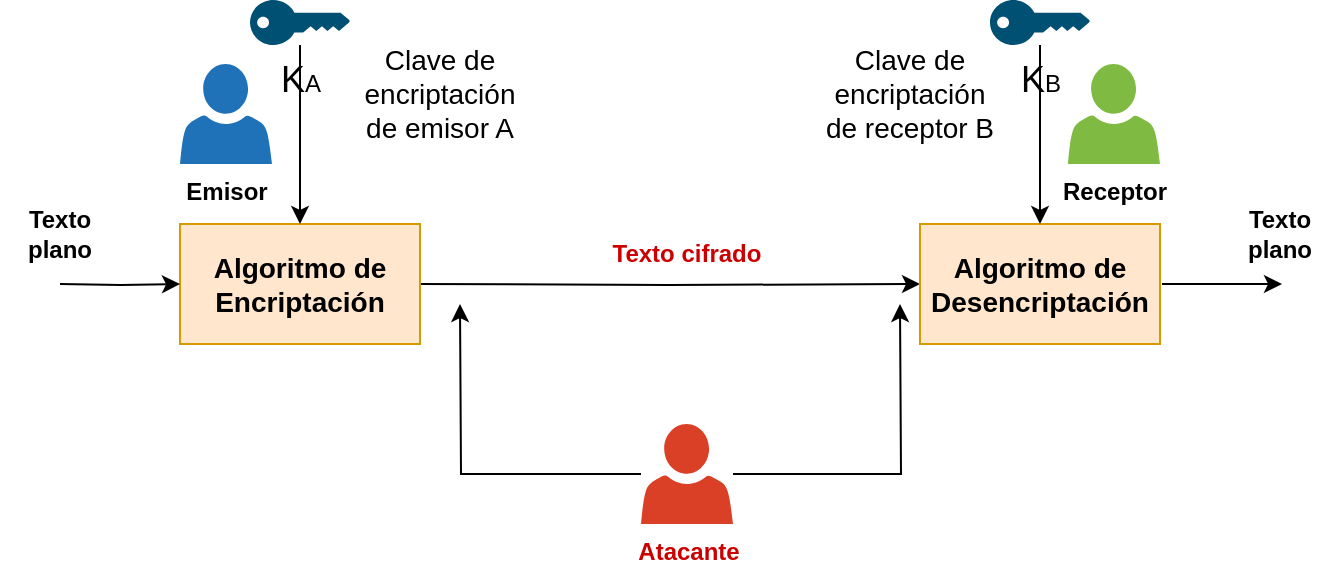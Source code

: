 <mxfile version="22.0.4" type="device">
  <diagram name="Página-1" id="H1gAe4TEgG37sk8PaRr4">
    <mxGraphModel dx="1434" dy="728" grid="1" gridSize="10" guides="1" tooltips="1" connect="1" arrows="1" fold="1" page="1" pageScale="1" pageWidth="1169" pageHeight="827" math="0" shadow="0">
      <root>
        <mxCell id="0" />
        <mxCell id="1" parent="0" />
        <mxCell id="3jQ3pkgaZVPvUWSegzT8-1" value="&lt;b&gt;Emisor&lt;/b&gt;" style="sketch=0;pointerEvents=1;shadow=0;dashed=0;html=1;strokeColor=none;labelPosition=center;verticalLabelPosition=bottom;verticalAlign=top;outlineConnect=0;align=center;shape=mxgraph.office.users.user;fillColor=#2072B8;" vertex="1" parent="1">
          <mxGeometry x="190" y="160" width="46" height="50" as="geometry" />
        </mxCell>
        <mxCell id="3jQ3pkgaZVPvUWSegzT8-2" value="&lt;b&gt;Receptor&lt;/b&gt;" style="sketch=0;pointerEvents=1;shadow=0;dashed=0;html=1;strokeColor=none;labelPosition=center;verticalLabelPosition=bottom;verticalAlign=top;outlineConnect=0;align=center;shape=mxgraph.office.users.user;fillColor=#7FBA42;" vertex="1" parent="1">
          <mxGeometry x="633.94" y="160" width="46.063" height="50.0" as="geometry" />
        </mxCell>
        <mxCell id="3jQ3pkgaZVPvUWSegzT8-31" value="" style="edgeStyle=orthogonalEdgeStyle;rounded=0;orthogonalLoop=1;jettySize=auto;html=1;" edge="1" parent="1" source="3jQ3pkgaZVPvUWSegzT8-7">
          <mxGeometry relative="1" as="geometry">
            <mxPoint x="550" y="280" as="targetPoint" />
          </mxGeometry>
        </mxCell>
        <mxCell id="3jQ3pkgaZVPvUWSegzT8-32" value="" style="edgeStyle=orthogonalEdgeStyle;rounded=0;orthogonalLoop=1;jettySize=auto;html=1;" edge="1" parent="1" source="3jQ3pkgaZVPvUWSegzT8-7">
          <mxGeometry relative="1" as="geometry">
            <mxPoint x="330" y="280" as="targetPoint" />
          </mxGeometry>
        </mxCell>
        <mxCell id="3jQ3pkgaZVPvUWSegzT8-7" value="&lt;b&gt;&lt;font color=&quot;#cc0000&quot;&gt;Atacante&lt;/font&gt;&lt;/b&gt;" style="sketch=0;pointerEvents=1;shadow=0;dashed=0;html=1;strokeColor=none;labelPosition=center;verticalLabelPosition=bottom;verticalAlign=top;outlineConnect=0;align=center;shape=mxgraph.office.users.user;fillColor=#DA4026;" vertex="1" parent="1">
          <mxGeometry x="420.5" y="340" width="46" height="50" as="geometry" />
        </mxCell>
        <mxCell id="3jQ3pkgaZVPvUWSegzT8-22" value="" style="edgeStyle=orthogonalEdgeStyle;rounded=0;orthogonalLoop=1;jettySize=auto;html=1;entryX=0;entryY=0.5;entryDx=0;entryDy=0;" edge="1" parent="1" target="3jQ3pkgaZVPvUWSegzT8-10">
          <mxGeometry relative="1" as="geometry">
            <mxPoint x="308" y="270" as="sourcePoint" />
            <mxPoint x="408" y="270" as="targetPoint" />
          </mxGeometry>
        </mxCell>
        <mxCell id="3jQ3pkgaZVPvUWSegzT8-9" value="&lt;b&gt;&lt;font style=&quot;font-size: 14px;&quot;&gt;Algoritmo de Encriptación&lt;/font&gt;&lt;/b&gt;" style="rounded=0;whiteSpace=wrap;html=1;fillColor=#ffe6cc;strokeColor=#d79b00;" vertex="1" parent="1">
          <mxGeometry x="190" y="240" width="120" height="60" as="geometry" />
        </mxCell>
        <mxCell id="3jQ3pkgaZVPvUWSegzT8-10" value="&lt;b&gt;&lt;font style=&quot;font-size: 14px;&quot;&gt;Algoritmo de Desencriptación&lt;/font&gt;&lt;/b&gt;" style="rounded=0;whiteSpace=wrap;html=1;fillColor=#ffe6cc;strokeColor=#d79b00;" vertex="1" parent="1">
          <mxGeometry x="560" y="240" width="120" height="60" as="geometry" />
        </mxCell>
        <mxCell id="3jQ3pkgaZVPvUWSegzT8-17" value="" style="edgeStyle=orthogonalEdgeStyle;rounded=0;orthogonalLoop=1;jettySize=auto;html=1;" edge="1" parent="1" target="3jQ3pkgaZVPvUWSegzT8-9">
          <mxGeometry relative="1" as="geometry">
            <mxPoint x="130" y="270" as="sourcePoint" />
          </mxGeometry>
        </mxCell>
        <mxCell id="3jQ3pkgaZVPvUWSegzT8-18" value="&lt;b&gt;Texto plano&lt;/b&gt;" style="text;strokeColor=none;align=center;fillColor=none;html=1;verticalAlign=middle;whiteSpace=wrap;rounded=0;" vertex="1" parent="1">
          <mxGeometry x="100" y="230" width="60" height="30" as="geometry" />
        </mxCell>
        <mxCell id="3jQ3pkgaZVPvUWSegzT8-24" value="&lt;font color=&quot;#cc0000&quot;&gt;&lt;b&gt;Texto cifrado&lt;/b&gt;&lt;/font&gt;" style="text;strokeColor=none;align=center;fillColor=none;html=1;verticalAlign=middle;whiteSpace=wrap;rounded=0;" vertex="1" parent="1">
          <mxGeometry x="400" y="240" width="87" height="30" as="geometry" />
        </mxCell>
        <mxCell id="3jQ3pkgaZVPvUWSegzT8-25" value="" style="edgeStyle=orthogonalEdgeStyle;rounded=0;orthogonalLoop=1;jettySize=auto;html=1;" edge="1" parent="1">
          <mxGeometry relative="1" as="geometry">
            <mxPoint x="681" y="270" as="sourcePoint" />
            <mxPoint x="741" y="270" as="targetPoint" />
          </mxGeometry>
        </mxCell>
        <mxCell id="3jQ3pkgaZVPvUWSegzT8-26" value="&lt;b&gt;Texto plano&lt;/b&gt;" style="text;strokeColor=none;align=center;fillColor=none;html=1;verticalAlign=middle;whiteSpace=wrap;rounded=0;" vertex="1" parent="1">
          <mxGeometry x="710" y="230" width="60" height="30" as="geometry" />
        </mxCell>
        <mxCell id="3jQ3pkgaZVPvUWSegzT8-44" value="" style="edgeStyle=orthogonalEdgeStyle;rounded=0;orthogonalLoop=1;jettySize=auto;html=1;" edge="1" parent="1" source="3jQ3pkgaZVPvUWSegzT8-34" target="3jQ3pkgaZVPvUWSegzT8-9">
          <mxGeometry relative="1" as="geometry" />
        </mxCell>
        <mxCell id="3jQ3pkgaZVPvUWSegzT8-34" value="&lt;font style=&quot;font-size: 18px;&quot;&gt;K&lt;/font&gt;A" style="points=[[0,0.5,0],[0.24,0,0],[0.5,0.28,0],[0.995,0.475,0],[0.5,0.72,0],[0.24,1,0]];verticalLabelPosition=bottom;sketch=0;html=1;verticalAlign=top;aspect=fixed;align=center;pointerEvents=1;shape=mxgraph.cisco19.key;fillColor=#005073;strokeColor=none;" vertex="1" parent="1">
          <mxGeometry x="225" y="128" width="50" height="22.5" as="geometry" />
        </mxCell>
        <mxCell id="3jQ3pkgaZVPvUWSegzT8-45" value="" style="edgeStyle=orthogonalEdgeStyle;rounded=0;orthogonalLoop=1;jettySize=auto;html=1;" edge="1" parent="1" source="3jQ3pkgaZVPvUWSegzT8-37" target="3jQ3pkgaZVPvUWSegzT8-10">
          <mxGeometry relative="1" as="geometry" />
        </mxCell>
        <mxCell id="3jQ3pkgaZVPvUWSegzT8-37" value="&lt;font style=&quot;font-size: 18px;&quot;&gt;K&lt;/font&gt;B" style="points=[[0,0.5,0],[0.24,0,0],[0.5,0.28,0],[0.995,0.475,0],[0.5,0.72,0],[0.24,1,0]];verticalLabelPosition=bottom;sketch=0;html=1;verticalAlign=top;aspect=fixed;align=center;pointerEvents=1;shape=mxgraph.cisco19.key;fillColor=#005073;strokeColor=none;" vertex="1" parent="1">
          <mxGeometry x="595" y="128" width="50" height="22.5" as="geometry" />
        </mxCell>
        <mxCell id="3jQ3pkgaZVPvUWSegzT8-40" value="&lt;font style=&quot;font-size: 14px;&quot;&gt;Clave de encriptación de emisor A&lt;/font&gt;" style="text;strokeColor=none;align=center;fillColor=none;html=1;verticalAlign=middle;whiteSpace=wrap;rounded=0;" vertex="1" parent="1">
          <mxGeometry x="290" y="160" width="60" height="30" as="geometry" />
        </mxCell>
        <mxCell id="3jQ3pkgaZVPvUWSegzT8-42" value="&lt;font style=&quot;font-size: 14px;&quot;&gt;Clave de encriptación de receptor B&lt;/font&gt;" style="text;strokeColor=none;align=center;fillColor=none;html=1;verticalAlign=middle;whiteSpace=wrap;rounded=0;" vertex="1" parent="1">
          <mxGeometry x="510" y="160" width="90" height="30" as="geometry" />
        </mxCell>
      </root>
    </mxGraphModel>
  </diagram>
</mxfile>
